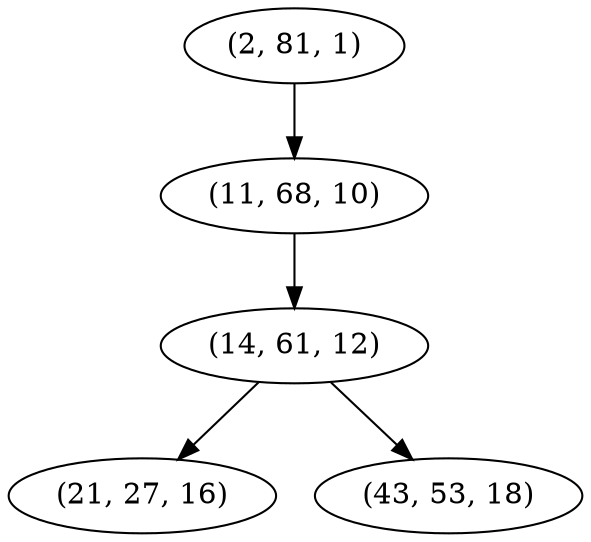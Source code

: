 digraph tree {
    "(2, 81, 1)";
    "(11, 68, 10)";
    "(14, 61, 12)";
    "(21, 27, 16)";
    "(43, 53, 18)";
    "(2, 81, 1)" -> "(11, 68, 10)";
    "(11, 68, 10)" -> "(14, 61, 12)";
    "(14, 61, 12)" -> "(21, 27, 16)";
    "(14, 61, 12)" -> "(43, 53, 18)";
}
